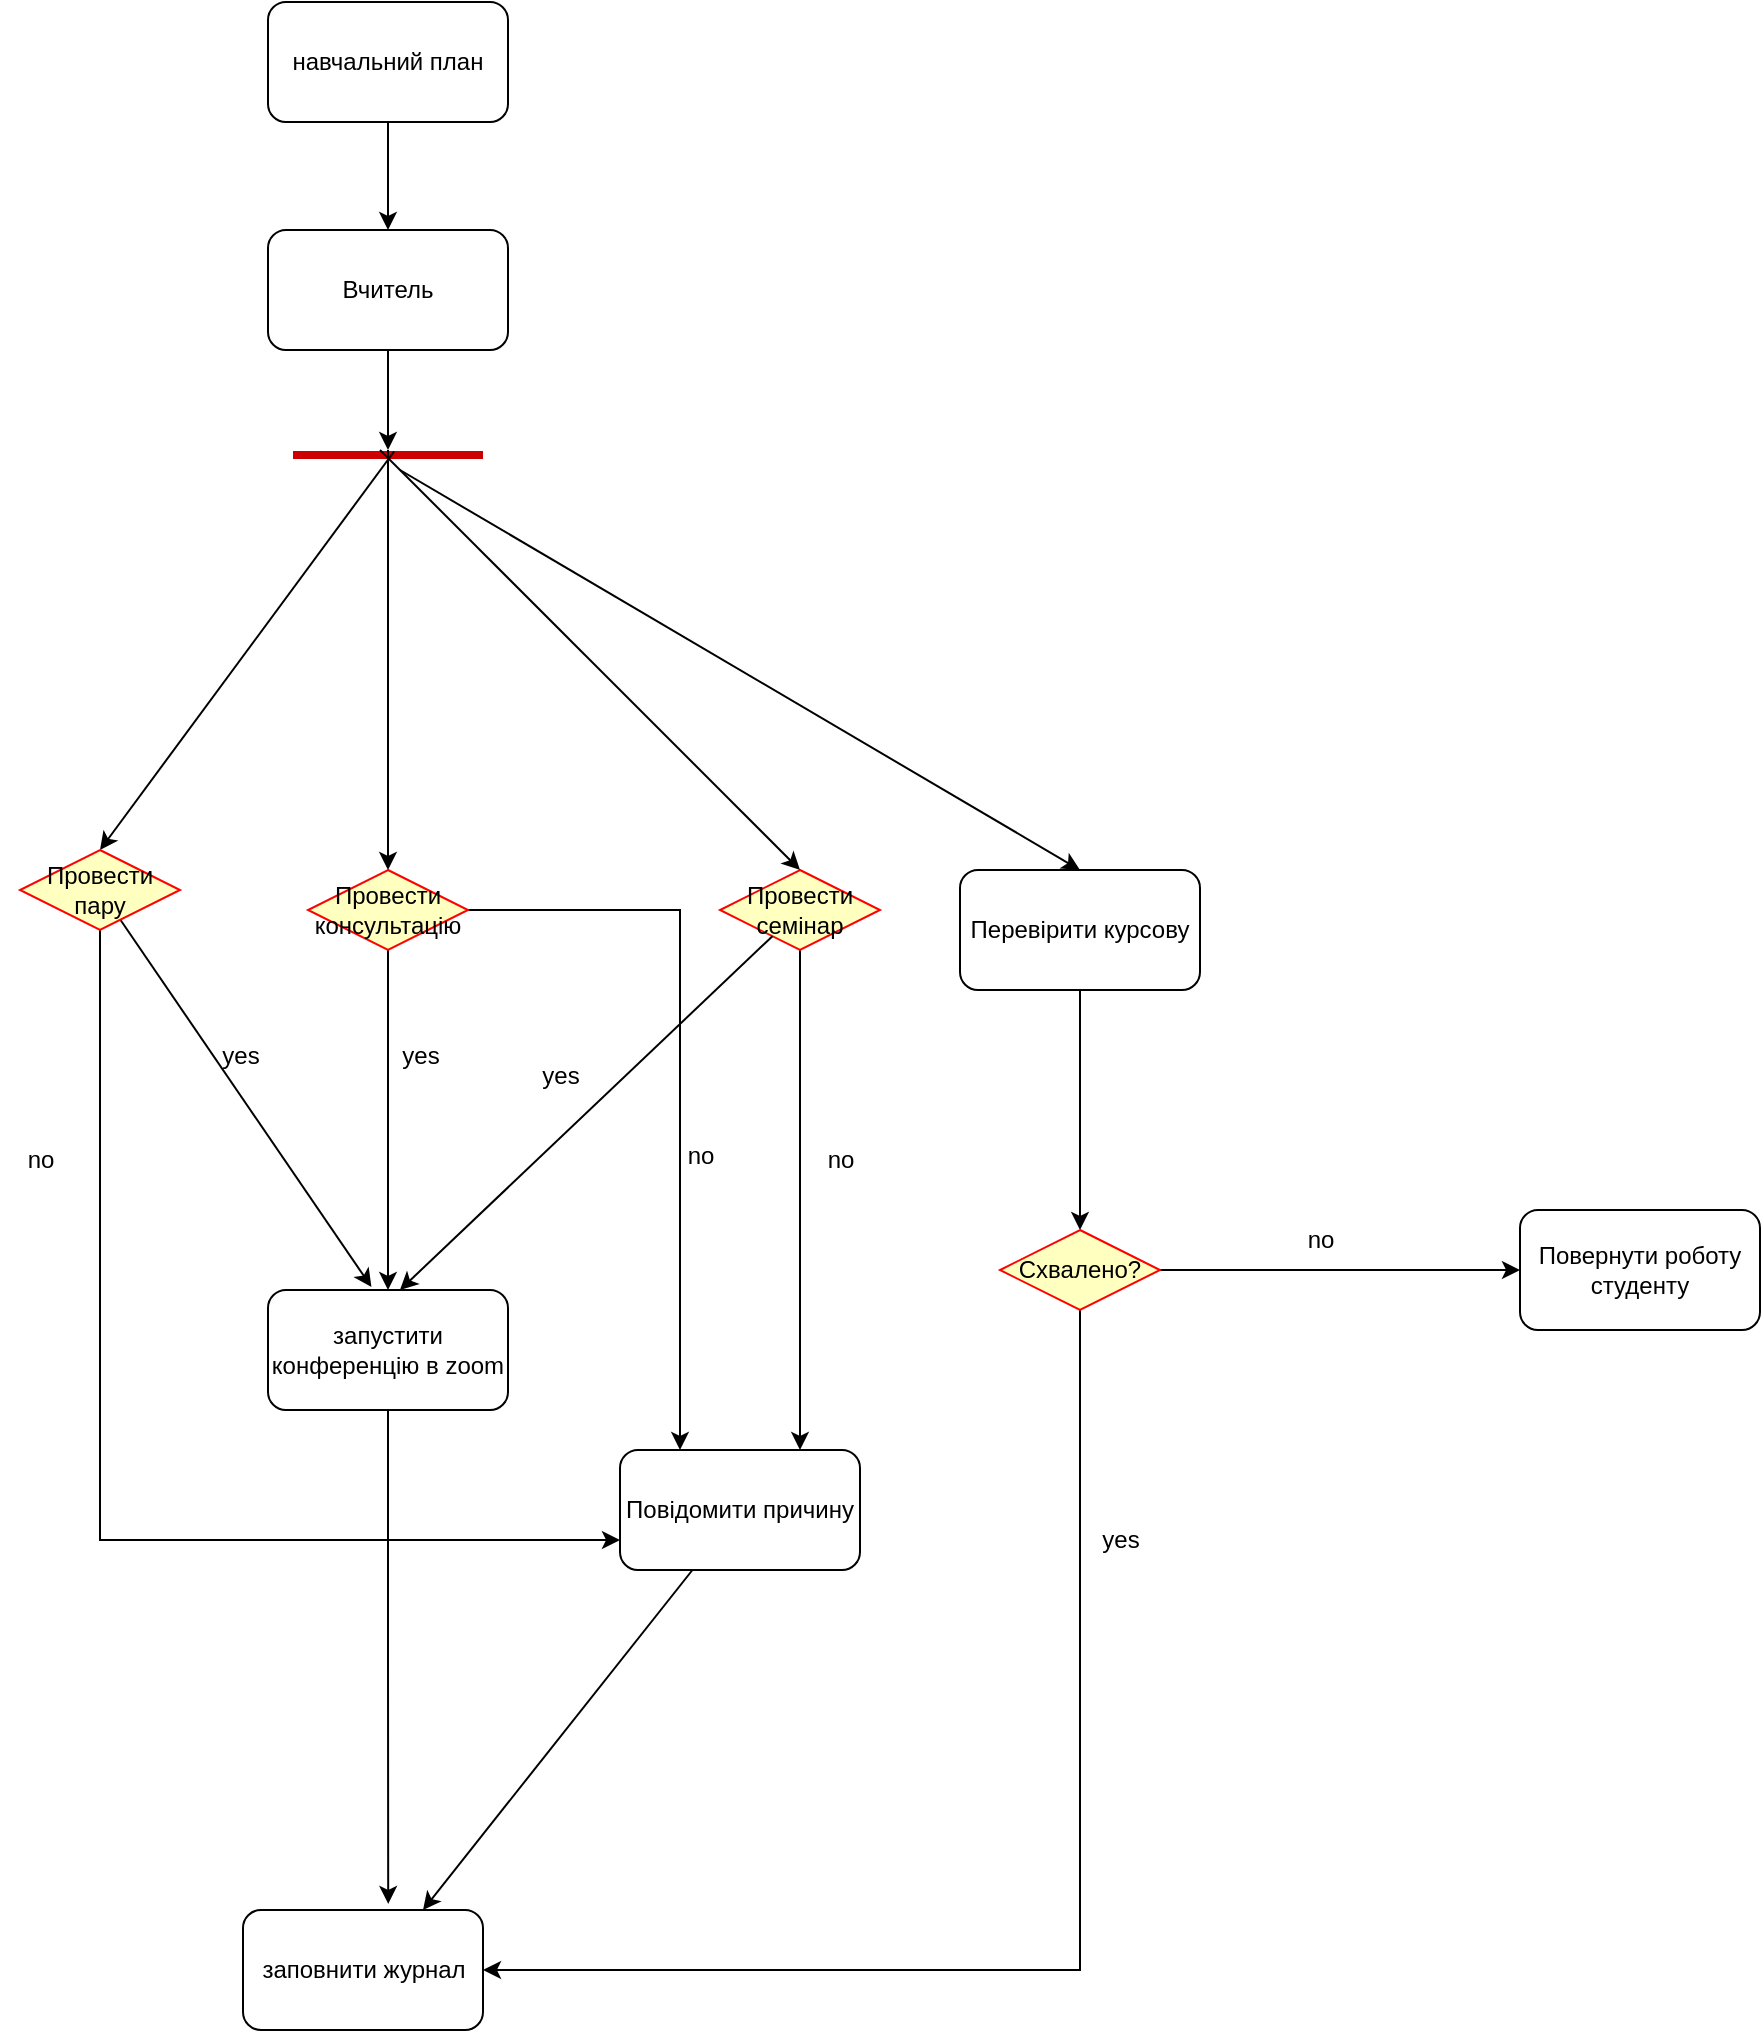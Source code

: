 <mxfile version="22.1.11" type="device">
  <diagram name="Page-1" id="DWzRt8mDAZ9mYhpddagl">
    <mxGraphModel dx="5285" dy="2800" grid="1" gridSize="10" guides="1" tooltips="1" connect="1" arrows="1" fold="1" page="1" pageScale="1" pageWidth="1100" pageHeight="850" math="0" shadow="0">
      <root>
        <mxCell id="0" />
        <mxCell id="1" parent="0" />
        <mxCell id="Y0X5ezGzBmdjMHM4T2up-1" style="edgeStyle=orthogonalEdgeStyle;rounded=0;orthogonalLoop=1;jettySize=auto;html=1;" parent="1" source="Y0X5ezGzBmdjMHM4T2up-2" target="Y0X5ezGzBmdjMHM4T2up-4" edge="1">
          <mxGeometry relative="1" as="geometry" />
        </mxCell>
        <mxCell id="Y0X5ezGzBmdjMHM4T2up-2" value="навчальний план" style="rounded=1;whiteSpace=wrap;html=1;" parent="1" vertex="1">
          <mxGeometry x="-826" y="-820" width="120" height="60" as="geometry" />
        </mxCell>
        <mxCell id="Y0X5ezGzBmdjMHM4T2up-3" style="edgeStyle=orthogonalEdgeStyle;rounded=0;orthogonalLoop=1;jettySize=auto;html=1;" parent="1" source="Y0X5ezGzBmdjMHM4T2up-4" edge="1">
          <mxGeometry relative="1" as="geometry">
            <mxPoint x="-766" y="-596" as="targetPoint" />
          </mxGeometry>
        </mxCell>
        <mxCell id="Y0X5ezGzBmdjMHM4T2up-4" value="Вчитель" style="rounded=1;whiteSpace=wrap;html=1;" parent="1" vertex="1">
          <mxGeometry x="-826" y="-706" width="120" height="60" as="geometry" />
        </mxCell>
        <mxCell id="Y0X5ezGzBmdjMHM4T2up-5" value="" style="line;strokeWidth=4;rotatable=0;dashed=0;labelPosition=right;align=left;verticalAlign=middle;spacingTop=0;spacingLeft=6;points=[];portConstraint=eastwest;strokeColor=#CC0000;" parent="1" vertex="1">
          <mxGeometry x="-813.5" y="-601" width="95" height="15" as="geometry" />
        </mxCell>
        <mxCell id="Y0X5ezGzBmdjMHM4T2up-6" value="" style="endArrow=classic;html=1;rounded=0;exitX=0.532;exitY=0.383;exitDx=0;exitDy=0;exitPerimeter=0;" parent="1" source="Y0X5ezGzBmdjMHM4T2up-5" edge="1">
          <mxGeometry width="50" height="50" relative="1" as="geometry">
            <mxPoint x="-780" y="-506" as="sourcePoint" />
            <mxPoint x="-910" y="-396" as="targetPoint" />
          </mxGeometry>
        </mxCell>
        <mxCell id="Y0X5ezGzBmdjMHM4T2up-7" style="rounded=0;orthogonalLoop=1;jettySize=auto;html=1;entryX=0.431;entryY=-0.025;entryDx=0;entryDy=0;entryPerimeter=0;" parent="1" source="Y0X5ezGzBmdjMHM4T2up-9" target="Y0X5ezGzBmdjMHM4T2up-10" edge="1">
          <mxGeometry relative="1" as="geometry" />
        </mxCell>
        <mxCell id="Y0X5ezGzBmdjMHM4T2up-8" style="edgeStyle=orthogonalEdgeStyle;rounded=0;orthogonalLoop=1;jettySize=auto;html=1;entryX=0;entryY=0.75;entryDx=0;entryDy=0;" parent="1" source="Y0X5ezGzBmdjMHM4T2up-9" target="Y0X5ezGzBmdjMHM4T2up-12" edge="1">
          <mxGeometry relative="1" as="geometry">
            <Array as="points">
              <mxPoint x="-910" y="-51" />
            </Array>
          </mxGeometry>
        </mxCell>
        <mxCell id="Y0X5ezGzBmdjMHM4T2up-9" value="Провести пару" style="rhombus;whiteSpace=wrap;html=1;fontColor=#000000;fillColor=#ffffc0;strokeColor=#ff0000;" parent="1" vertex="1">
          <mxGeometry x="-950" y="-396" width="80" height="40" as="geometry" />
        </mxCell>
        <mxCell id="Y0X5ezGzBmdjMHM4T2up-10" value="запустити конференцію в zoom" style="rounded=1;whiteSpace=wrap;html=1;" parent="1" vertex="1">
          <mxGeometry x="-826" y="-176" width="120" height="60" as="geometry" />
        </mxCell>
        <mxCell id="Y0X5ezGzBmdjMHM4T2up-11" style="rounded=0;orthogonalLoop=1;jettySize=auto;html=1;entryX=0.75;entryY=0;entryDx=0;entryDy=0;" parent="1" source="Y0X5ezGzBmdjMHM4T2up-12" target="Y0X5ezGzBmdjMHM4T2up-13" edge="1">
          <mxGeometry relative="1" as="geometry" />
        </mxCell>
        <mxCell id="Y0X5ezGzBmdjMHM4T2up-12" value="Повідомити причину" style="rounded=1;whiteSpace=wrap;html=1;" parent="1" vertex="1">
          <mxGeometry x="-650" y="-96" width="120" height="60" as="geometry" />
        </mxCell>
        <mxCell id="Y0X5ezGzBmdjMHM4T2up-13" value="заповнити журнал" style="rounded=1;whiteSpace=wrap;html=1;" parent="1" vertex="1">
          <mxGeometry x="-838.5" y="134" width="120" height="60" as="geometry" />
        </mxCell>
        <mxCell id="Y0X5ezGzBmdjMHM4T2up-14" style="edgeStyle=orthogonalEdgeStyle;rounded=0;orthogonalLoop=1;jettySize=auto;html=1;entryX=0.5;entryY=0;entryDx=0;entryDy=0;" parent="1" source="Y0X5ezGzBmdjMHM4T2up-16" target="Y0X5ezGzBmdjMHM4T2up-10" edge="1">
          <mxGeometry relative="1" as="geometry" />
        </mxCell>
        <mxCell id="Y0X5ezGzBmdjMHM4T2up-15" style="edgeStyle=orthogonalEdgeStyle;rounded=0;orthogonalLoop=1;jettySize=auto;html=1;entryX=0.25;entryY=0;entryDx=0;entryDy=0;" parent="1" source="Y0X5ezGzBmdjMHM4T2up-16" target="Y0X5ezGzBmdjMHM4T2up-12" edge="1">
          <mxGeometry relative="1" as="geometry" />
        </mxCell>
        <mxCell id="Y0X5ezGzBmdjMHM4T2up-16" value="Провести консультацію" style="rhombus;whiteSpace=wrap;html=1;fontColor=#000000;fillColor=#ffffc0;strokeColor=#ff0000;" parent="1" vertex="1">
          <mxGeometry x="-806" y="-386" width="80" height="40" as="geometry" />
        </mxCell>
        <mxCell id="Y0X5ezGzBmdjMHM4T2up-17" value="" style="endArrow=classic;html=1;rounded=0;entryX=0.5;entryY=0;entryDx=0;entryDy=0;" parent="1" target="Y0X5ezGzBmdjMHM4T2up-16" edge="1">
          <mxGeometry width="50" height="50" relative="1" as="geometry">
            <mxPoint x="-766" y="-596" as="sourcePoint" />
            <mxPoint x="-960" y="-446" as="targetPoint" />
          </mxGeometry>
        </mxCell>
        <mxCell id="Y0X5ezGzBmdjMHM4T2up-18" style="edgeStyle=orthogonalEdgeStyle;rounded=0;orthogonalLoop=1;jettySize=auto;html=1;entryX=0.75;entryY=0;entryDx=0;entryDy=0;" parent="1" source="Y0X5ezGzBmdjMHM4T2up-19" target="Y0X5ezGzBmdjMHM4T2up-12" edge="1">
          <mxGeometry relative="1" as="geometry" />
        </mxCell>
        <mxCell id="Y0X5ezGzBmdjMHM4T2up-19" value="Провести семінар" style="rhombus;whiteSpace=wrap;html=1;fontColor=#000000;fillColor=#ffffc0;strokeColor=#ff0000;" parent="1" vertex="1">
          <mxGeometry x="-600" y="-386" width="80" height="40" as="geometry" />
        </mxCell>
        <mxCell id="Y0X5ezGzBmdjMHM4T2up-20" value="" style="endArrow=classic;html=1;rounded=0;entryX=0.5;entryY=0;entryDx=0;entryDy=0;" parent="1" target="Y0X5ezGzBmdjMHM4T2up-19" edge="1">
          <mxGeometry width="50" height="50" relative="1" as="geometry">
            <mxPoint x="-770" y="-596" as="sourcePoint" />
            <mxPoint x="-490" y="-406" as="targetPoint" />
          </mxGeometry>
        </mxCell>
        <mxCell id="Y0X5ezGzBmdjMHM4T2up-21" style="rounded=0;orthogonalLoop=1;jettySize=auto;html=1;" parent="1" source="Y0X5ezGzBmdjMHM4T2up-19" edge="1">
          <mxGeometry relative="1" as="geometry">
            <mxPoint x="-760" y="-176" as="targetPoint" />
          </mxGeometry>
        </mxCell>
        <mxCell id="Y0X5ezGzBmdjMHM4T2up-22" style="edgeStyle=orthogonalEdgeStyle;rounded=0;orthogonalLoop=1;jettySize=auto;html=1;entryX=0.605;entryY=-0.051;entryDx=0;entryDy=0;entryPerimeter=0;" parent="1" source="Y0X5ezGzBmdjMHM4T2up-10" target="Y0X5ezGzBmdjMHM4T2up-13" edge="1">
          <mxGeometry relative="1" as="geometry" />
        </mxCell>
        <mxCell id="Y0X5ezGzBmdjMHM4T2up-23" value="no" style="text;html=1;align=center;verticalAlign=middle;resizable=0;points=[];autosize=1;strokeColor=none;fillColor=none;" parent="1" vertex="1">
          <mxGeometry x="-560" y="-256" width="40" height="30" as="geometry" />
        </mxCell>
        <mxCell id="Y0X5ezGzBmdjMHM4T2up-24" value="no" style="text;html=1;align=center;verticalAlign=middle;resizable=0;points=[];autosize=1;strokeColor=none;fillColor=none;" parent="1" vertex="1">
          <mxGeometry x="-630" y="-258" width="40" height="30" as="geometry" />
        </mxCell>
        <mxCell id="Y0X5ezGzBmdjMHM4T2up-25" value="yes" style="text;html=1;align=center;verticalAlign=middle;resizable=0;points=[];autosize=1;strokeColor=none;fillColor=none;" parent="1" vertex="1">
          <mxGeometry x="-770" y="-308" width="40" height="30" as="geometry" />
        </mxCell>
        <mxCell id="Y0X5ezGzBmdjMHM4T2up-26" value="yes" style="text;html=1;align=center;verticalAlign=middle;resizable=0;points=[];autosize=1;strokeColor=none;fillColor=none;" parent="1" vertex="1">
          <mxGeometry x="-860" y="-308" width="40" height="30" as="geometry" />
        </mxCell>
        <mxCell id="Y0X5ezGzBmdjMHM4T2up-27" value="no" style="text;html=1;align=center;verticalAlign=middle;resizable=0;points=[];autosize=1;strokeColor=none;fillColor=none;" parent="1" vertex="1">
          <mxGeometry x="-960" y="-256" width="40" height="30" as="geometry" />
        </mxCell>
        <mxCell id="Y0X5ezGzBmdjMHM4T2up-28" value="yes" style="text;html=1;align=center;verticalAlign=middle;resizable=0;points=[];autosize=1;strokeColor=none;fillColor=none;" parent="1" vertex="1">
          <mxGeometry x="-700" y="-298" width="40" height="30" as="geometry" />
        </mxCell>
        <mxCell id="Y0X5ezGzBmdjMHM4T2up-29" value="" style="endArrow=classic;html=1;rounded=0;entryX=0.5;entryY=0;entryDx=0;entryDy=0;" parent="1" edge="1">
          <mxGeometry width="50" height="50" relative="1" as="geometry">
            <mxPoint x="-760" y="-586" as="sourcePoint" />
            <mxPoint x="-420" y="-386" as="targetPoint" />
          </mxGeometry>
        </mxCell>
        <mxCell id="Y0X5ezGzBmdjMHM4T2up-30" style="edgeStyle=orthogonalEdgeStyle;rounded=0;orthogonalLoop=1;jettySize=auto;html=1;" parent="1" source="Y0X5ezGzBmdjMHM4T2up-31" edge="1">
          <mxGeometry relative="1" as="geometry">
            <mxPoint x="-420" y="-206" as="targetPoint" />
          </mxGeometry>
        </mxCell>
        <mxCell id="Y0X5ezGzBmdjMHM4T2up-31" value="Перевірити курсову" style="rounded=1;whiteSpace=wrap;html=1;" parent="1" vertex="1">
          <mxGeometry x="-480" y="-386" width="120" height="60" as="geometry" />
        </mxCell>
        <mxCell id="Y0X5ezGzBmdjMHM4T2up-32" style="edgeStyle=orthogonalEdgeStyle;rounded=0;orthogonalLoop=1;jettySize=auto;html=1;entryX=1;entryY=0.5;entryDx=0;entryDy=0;" parent="1" source="Y0X5ezGzBmdjMHM4T2up-34" target="Y0X5ezGzBmdjMHM4T2up-13" edge="1">
          <mxGeometry relative="1" as="geometry">
            <Array as="points">
              <mxPoint x="-420" y="164" />
            </Array>
          </mxGeometry>
        </mxCell>
        <mxCell id="Y0X5ezGzBmdjMHM4T2up-33" style="edgeStyle=orthogonalEdgeStyle;rounded=0;orthogonalLoop=1;jettySize=auto;html=1;exitX=1;exitY=0.5;exitDx=0;exitDy=0;entryX=0;entryY=0.5;entryDx=0;entryDy=0;" parent="1" source="Y0X5ezGzBmdjMHM4T2up-34" target="Y0X5ezGzBmdjMHM4T2up-36" edge="1">
          <mxGeometry relative="1" as="geometry" />
        </mxCell>
        <mxCell id="Y0X5ezGzBmdjMHM4T2up-34" value="Схвалено?" style="rhombus;whiteSpace=wrap;html=1;fontColor=#000000;fillColor=#ffffc0;strokeColor=#ff0000;" parent="1" vertex="1">
          <mxGeometry x="-460" y="-206" width="80" height="40" as="geometry" />
        </mxCell>
        <mxCell id="Y0X5ezGzBmdjMHM4T2up-35" value="yes" style="text;html=1;align=center;verticalAlign=middle;resizable=0;points=[];autosize=1;strokeColor=none;fillColor=none;" parent="1" vertex="1">
          <mxGeometry x="-420" y="-66" width="40" height="30" as="geometry" />
        </mxCell>
        <mxCell id="Y0X5ezGzBmdjMHM4T2up-36" value="Повернути роботу студенту" style="rounded=1;whiteSpace=wrap;html=1;" parent="1" vertex="1">
          <mxGeometry x="-200" y="-216" width="120" height="60" as="geometry" />
        </mxCell>
        <mxCell id="Y0X5ezGzBmdjMHM4T2up-37" value="no" style="text;html=1;align=center;verticalAlign=middle;resizable=0;points=[];autosize=1;strokeColor=none;fillColor=none;" parent="1" vertex="1">
          <mxGeometry x="-320" y="-216" width="40" height="30" as="geometry" />
        </mxCell>
      </root>
    </mxGraphModel>
  </diagram>
</mxfile>
